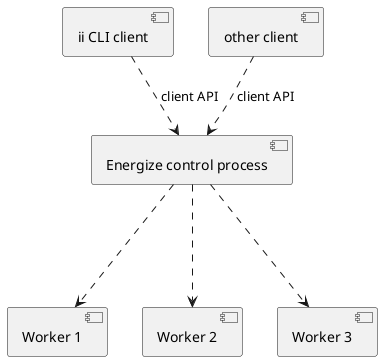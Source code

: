 @startuml
[ii CLI client] ..> [Energize control process] : client API
[other client] ..> [Energize control process] : client API
[Energize control process] ..-> [Worker 1]
[Energize control process] ..-> [Worker 2]
[Energize control process] ..-> [Worker 3]
@enduml
